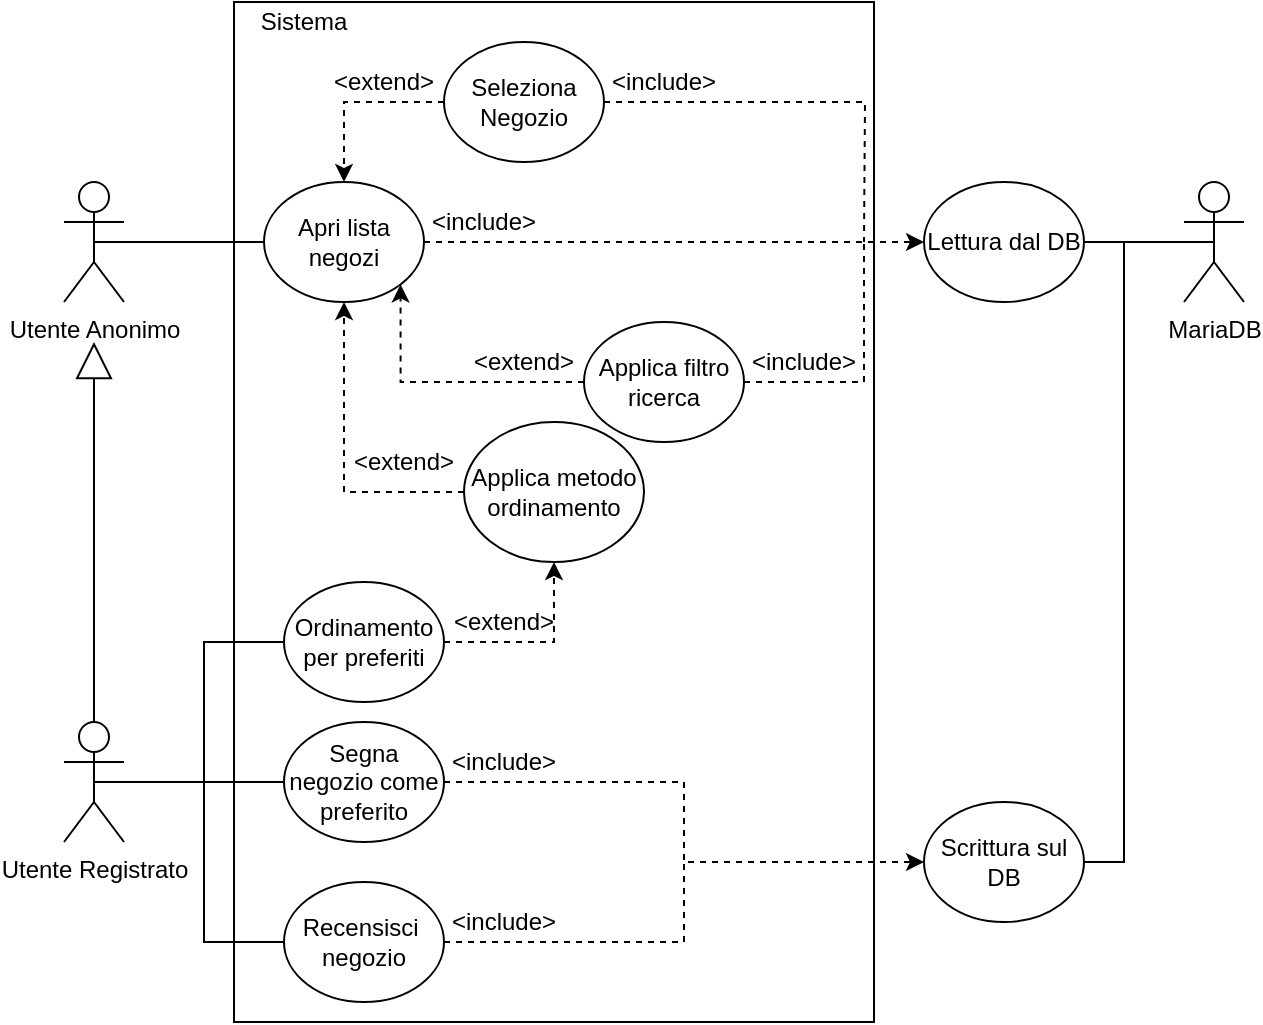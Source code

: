 <mxfile version="14.6.13" type="device"><diagram id="YrmtrR5xhW-ZRNekcNNf" name="Pagina-1"><mxGraphModel dx="745" dy="1783" grid="1" gridSize="10" guides="1" tooltips="1" connect="1" arrows="1" fold="1" page="1" pageScale="1" pageWidth="1169" pageHeight="827" math="0" shadow="0"><root><mxCell id="0"/><mxCell id="1" parent="0"/><mxCell id="XUO789_bz-ScpYC1_BGr-43" value="" style="rounded=0;whiteSpace=wrap;html=1;" parent="1" vertex="1"><mxGeometry x="145" y="-60" width="320" height="510" as="geometry"/></mxCell><mxCell id="XUO789_bz-ScpYC1_BGr-22" style="edgeStyle=orthogonalEdgeStyle;rounded=0;orthogonalLoop=1;jettySize=auto;html=1;exitX=0.5;exitY=0.5;exitDx=0;exitDy=0;exitPerimeter=0;endArrow=none;endFill=0;" parent="1" source="iA_5aMj8S0JRLhRl9lnd-1" target="XUO789_bz-ScpYC1_BGr-20" edge="1"><mxGeometry relative="1" as="geometry"/></mxCell><mxCell id="XUO789_bz-ScpYC1_BGr-46" style="edgeStyle=orthogonalEdgeStyle;rounded=0;orthogonalLoop=1;jettySize=auto;html=1;exitX=0.5;exitY=0.5;exitDx=0;exitDy=0;exitPerimeter=0;entryX=0;entryY=0.5;entryDx=0;entryDy=0;startArrow=none;startFill=0;endArrow=none;endFill=0;" parent="1" source="iA_5aMj8S0JRLhRl9lnd-1" target="XUO789_bz-ScpYC1_BGr-45" edge="1"><mxGeometry relative="1" as="geometry"/></mxCell><mxCell id="oSTi20pTnmw9TdRNloPQ-8" style="edgeStyle=orthogonalEdgeStyle;rounded=0;orthogonalLoop=1;jettySize=auto;html=1;exitX=0.5;exitY=0.5;exitDx=0;exitDy=0;exitPerimeter=0;startArrow=none;startFill=0;endArrow=none;endFill=0;" edge="1" parent="1" source="iA_5aMj8S0JRLhRl9lnd-1" target="oSTi20pTnmw9TdRNloPQ-5"><mxGeometry relative="1" as="geometry"><Array as="points"><mxPoint x="130" y="330"/><mxPoint x="130" y="260"/></Array></mxGeometry></mxCell><mxCell id="iA_5aMj8S0JRLhRl9lnd-1" value="Utente Registrato" style="shape=umlActor;verticalLabelPosition=bottom;verticalAlign=top;html=1;outlineConnect=0;" parent="1" vertex="1"><mxGeometry x="60" y="300" width="30" height="60" as="geometry"/></mxCell><mxCell id="XUO789_bz-ScpYC1_BGr-21" style="edgeStyle=orthogonalEdgeStyle;rounded=0;orthogonalLoop=1;jettySize=auto;html=1;exitX=0.5;exitY=0.5;exitDx=0;exitDy=0;exitPerimeter=0;endArrow=none;endFill=0;" parent="1" source="XUO789_bz-ScpYC1_BGr-11" target="XUO789_bz-ScpYC1_BGr-15" edge="1"><mxGeometry relative="1" as="geometry"/></mxCell><mxCell id="XUO789_bz-ScpYC1_BGr-11" value="Utente Anonimo" style="shape=umlActor;verticalLabelPosition=bottom;verticalAlign=top;html=1;outlineConnect=0;" parent="1" vertex="1"><mxGeometry x="60" y="30" width="30" height="60" as="geometry"/></mxCell><mxCell id="XUO789_bz-ScpYC1_BGr-14" value="" style="endArrow=block;endSize=16;endFill=0;html=1;exitX=0.5;exitY=0;exitDx=0;exitDy=0;exitPerimeter=0;" parent="1" source="iA_5aMj8S0JRLhRl9lnd-1" edge="1"><mxGeometry width="160" relative="1" as="geometry"><mxPoint x="320" y="240" as="sourcePoint"/><mxPoint x="75" y="110" as="targetPoint"/></mxGeometry></mxCell><mxCell id="XUO789_bz-ScpYC1_BGr-32" style="edgeStyle=orthogonalEdgeStyle;rounded=0;orthogonalLoop=1;jettySize=auto;html=1;exitX=1;exitY=0.5;exitDx=0;exitDy=0;dashed=1;startArrow=none;startFill=0;endArrow=classic;endFill=1;" parent="1" source="XUO789_bz-ScpYC1_BGr-15" target="XUO789_bz-ScpYC1_BGr-28" edge="1"><mxGeometry relative="1" as="geometry"/></mxCell><mxCell id="XUO789_bz-ScpYC1_BGr-15" value="Apri lista negozi" style="ellipse;whiteSpace=wrap;html=1;" parent="1" vertex="1"><mxGeometry x="160" y="30" width="80" height="60" as="geometry"/></mxCell><mxCell id="XUO789_bz-ScpYC1_BGr-16" value="MariaDB" style="shape=umlActor;verticalLabelPosition=bottom;verticalAlign=top;html=1;outlineConnect=0;" parent="1" vertex="1"><mxGeometry x="620" y="30" width="30" height="60" as="geometry"/></mxCell><mxCell id="XUO789_bz-ScpYC1_BGr-26" style="edgeStyle=orthogonalEdgeStyle;rounded=0;orthogonalLoop=1;jettySize=auto;html=1;exitX=0;exitY=0.5;exitDx=0;exitDy=0;entryX=1;entryY=1;entryDx=0;entryDy=0;dashed=1;startArrow=none;startFill=0;endArrow=classic;endFill=1;" parent="1" source="XUO789_bz-ScpYC1_BGr-17" target="XUO789_bz-ScpYC1_BGr-15" edge="1"><mxGeometry relative="1" as="geometry"/></mxCell><mxCell id="oSTi20pTnmw9TdRNloPQ-1" style="edgeStyle=orthogonalEdgeStyle;rounded=0;orthogonalLoop=1;jettySize=auto;html=1;exitX=1;exitY=0.5;exitDx=0;exitDy=0;dashed=1;startArrow=none;startFill=0;endArrow=none;endFill=0;" edge="1" parent="1" source="XUO789_bz-ScpYC1_BGr-17"><mxGeometry relative="1" as="geometry"><mxPoint x="460" y="60" as="targetPoint"/><Array as="points"><mxPoint x="460" y="130"/><mxPoint x="460" y="60"/></Array></mxGeometry></mxCell><mxCell id="XUO789_bz-ScpYC1_BGr-17" value="Applica filtro ricerca" style="ellipse;whiteSpace=wrap;html=1;" parent="1" vertex="1"><mxGeometry x="320" y="100" width="80" height="60" as="geometry"/></mxCell><mxCell id="oSTi20pTnmw9TdRNloPQ-4" style="edgeStyle=orthogonalEdgeStyle;rounded=0;orthogonalLoop=1;jettySize=auto;html=1;exitX=0;exitY=0.5;exitDx=0;exitDy=0;dashed=1;startArrow=none;startFill=0;endArrow=classic;endFill=1;" edge="1" parent="1" source="XUO789_bz-ScpYC1_BGr-18" target="XUO789_bz-ScpYC1_BGr-15"><mxGeometry relative="1" as="geometry"/></mxCell><mxCell id="XUO789_bz-ScpYC1_BGr-18" value="Applica metodo ordinamento" style="ellipse;whiteSpace=wrap;html=1;" parent="1" vertex="1"><mxGeometry x="260" y="150" width="90" height="70" as="geometry"/></mxCell><mxCell id="oSTi20pTnmw9TdRNloPQ-3" style="edgeStyle=orthogonalEdgeStyle;rounded=0;orthogonalLoop=1;jettySize=auto;html=1;exitX=0;exitY=0.5;exitDx=0;exitDy=0;dashed=1;startArrow=none;startFill=0;endArrow=classic;endFill=1;" edge="1" parent="1" source="XUO789_bz-ScpYC1_BGr-19" target="XUO789_bz-ScpYC1_BGr-15"><mxGeometry relative="1" as="geometry"/></mxCell><mxCell id="oSTi20pTnmw9TdRNloPQ-9" style="edgeStyle=orthogonalEdgeStyle;rounded=0;orthogonalLoop=1;jettySize=auto;html=1;exitX=1;exitY=0.5;exitDx=0;exitDy=0;startArrow=none;startFill=0;endArrow=none;endFill=0;dashed=1;" edge="1" parent="1" source="XUO789_bz-ScpYC1_BGr-19"><mxGeometry relative="1" as="geometry"><mxPoint x="460" y="60" as="targetPoint"/></mxGeometry></mxCell><mxCell id="XUO789_bz-ScpYC1_BGr-19" value="Seleziona Negozio" style="ellipse;whiteSpace=wrap;html=1;" parent="1" vertex="1"><mxGeometry x="250" y="-40" width="80" height="60" as="geometry"/></mxCell><mxCell id="XUO789_bz-ScpYC1_BGr-40" style="edgeStyle=orthogonalEdgeStyle;rounded=0;orthogonalLoop=1;jettySize=auto;html=1;exitX=1;exitY=0.5;exitDx=0;exitDy=0;dashed=1;startArrow=none;startFill=0;endArrow=classic;endFill=1;" parent="1" source="XUO789_bz-ScpYC1_BGr-20" target="XUO789_bz-ScpYC1_BGr-39" edge="1"><mxGeometry relative="1" as="geometry"/></mxCell><mxCell id="XUO789_bz-ScpYC1_BGr-20" value="Segna negozio come preferito" style="ellipse;whiteSpace=wrap;html=1;" parent="1" vertex="1"><mxGeometry x="170" y="300" width="80" height="60" as="geometry"/></mxCell><mxCell id="XUO789_bz-ScpYC1_BGr-24" value="&amp;lt;extend&amp;gt;" style="text;html=1;strokeColor=none;fillColor=none;align=center;verticalAlign=middle;whiteSpace=wrap;rounded=0;" parent="1" vertex="1"><mxGeometry x="200" y="-30" width="40" height="20" as="geometry"/></mxCell><mxCell id="XUO789_bz-ScpYC1_BGr-27" value="&amp;lt;extend&amp;gt;" style="text;html=1;strokeColor=none;fillColor=none;align=center;verticalAlign=middle;whiteSpace=wrap;rounded=0;" parent="1" vertex="1"><mxGeometry x="270" y="110" width="40" height="20" as="geometry"/></mxCell><mxCell id="XUO789_bz-ScpYC1_BGr-30" style="edgeStyle=orthogonalEdgeStyle;rounded=0;orthogonalLoop=1;jettySize=auto;html=1;exitX=1;exitY=0.5;exitDx=0;exitDy=0;entryX=0.5;entryY=0.5;entryDx=0;entryDy=0;entryPerimeter=0;startArrow=none;startFill=0;endArrow=none;endFill=0;" parent="1" source="XUO789_bz-ScpYC1_BGr-28" target="XUO789_bz-ScpYC1_BGr-16" edge="1"><mxGeometry relative="1" as="geometry"/></mxCell><mxCell id="XUO789_bz-ScpYC1_BGr-28" value="Lettura dal DB" style="ellipse;whiteSpace=wrap;html=1;" parent="1" vertex="1"><mxGeometry x="490" y="30" width="80" height="60" as="geometry"/></mxCell><mxCell id="XUO789_bz-ScpYC1_BGr-33" value="&amp;lt;include&amp;gt;" style="text;html=1;strokeColor=none;fillColor=none;align=center;verticalAlign=middle;whiteSpace=wrap;rounded=0;" parent="1" vertex="1"><mxGeometry x="250" y="40" width="40" height="20" as="geometry"/></mxCell><mxCell id="XUO789_bz-ScpYC1_BGr-34" value="&amp;lt;include&amp;gt;" style="text;html=1;strokeColor=none;fillColor=none;align=center;verticalAlign=middle;whiteSpace=wrap;rounded=0;" parent="1" vertex="1"><mxGeometry x="410" y="110" width="40" height="20" as="geometry"/></mxCell><mxCell id="XUO789_bz-ScpYC1_BGr-36" value="&amp;lt;extend&amp;gt;" style="text;html=1;strokeColor=none;fillColor=none;align=center;verticalAlign=middle;whiteSpace=wrap;rounded=0;" parent="1" vertex="1"><mxGeometry x="210" y="160" width="40" height="20" as="geometry"/></mxCell><mxCell id="XUO789_bz-ScpYC1_BGr-42" style="edgeStyle=orthogonalEdgeStyle;rounded=0;orthogonalLoop=1;jettySize=auto;html=1;exitX=1;exitY=0.5;exitDx=0;exitDy=0;entryX=0.5;entryY=0.5;entryDx=0;entryDy=0;entryPerimeter=0;startArrow=none;startFill=0;endArrow=none;endFill=0;" parent="1" source="XUO789_bz-ScpYC1_BGr-39" target="XUO789_bz-ScpYC1_BGr-16" edge="1"><mxGeometry relative="1" as="geometry"><Array as="points"><mxPoint x="590" y="370"/><mxPoint x="590" y="60"/></Array></mxGeometry></mxCell><mxCell id="XUO789_bz-ScpYC1_BGr-39" value="Scrittura sul DB" style="ellipse;whiteSpace=wrap;html=1;" parent="1" vertex="1"><mxGeometry x="490" y="340" width="80" height="60" as="geometry"/></mxCell><mxCell id="XUO789_bz-ScpYC1_BGr-41" value="&amp;lt;include&amp;gt;" style="text;html=1;strokeColor=none;fillColor=none;align=center;verticalAlign=middle;whiteSpace=wrap;rounded=0;" parent="1" vertex="1"><mxGeometry x="260" y="310" width="40" height="20" as="geometry"/></mxCell><mxCell id="XUO789_bz-ScpYC1_BGr-44" value="Sistema" style="text;html=1;strokeColor=none;fillColor=none;align=center;verticalAlign=middle;whiteSpace=wrap;rounded=0;" parent="1" vertex="1"><mxGeometry x="160" y="-60" width="40" height="20" as="geometry"/></mxCell><mxCell id="XUO789_bz-ScpYC1_BGr-48" style="edgeStyle=orthogonalEdgeStyle;rounded=0;orthogonalLoop=1;jettySize=auto;html=1;exitX=1;exitY=0.5;exitDx=0;exitDy=0;entryX=0;entryY=0.5;entryDx=0;entryDy=0;startArrow=none;startFill=0;endArrow=none;endFill=0;dashed=1;" parent="1" source="XUO789_bz-ScpYC1_BGr-45" target="XUO789_bz-ScpYC1_BGr-39" edge="1"><mxGeometry relative="1" as="geometry"/></mxCell><mxCell id="XUO789_bz-ScpYC1_BGr-45" value="Recensisci&amp;nbsp;&lt;br&gt;negozio" style="ellipse;whiteSpace=wrap;html=1;" parent="1" vertex="1"><mxGeometry x="170" y="380" width="80" height="60" as="geometry"/></mxCell><mxCell id="XUO789_bz-ScpYC1_BGr-49" value="&amp;lt;include&amp;gt;" style="text;html=1;strokeColor=none;fillColor=none;align=center;verticalAlign=middle;whiteSpace=wrap;rounded=0;" parent="1" vertex="1"><mxGeometry x="260" y="390" width="40" height="20" as="geometry"/></mxCell><mxCell id="oSTi20pTnmw9TdRNloPQ-6" style="edgeStyle=orthogonalEdgeStyle;rounded=0;orthogonalLoop=1;jettySize=auto;html=1;exitX=1;exitY=0.5;exitDx=0;exitDy=0;entryX=0.5;entryY=1;entryDx=0;entryDy=0;dashed=1;startArrow=none;startFill=0;endArrow=classic;endFill=1;" edge="1" parent="1" source="oSTi20pTnmw9TdRNloPQ-5" target="XUO789_bz-ScpYC1_BGr-18"><mxGeometry relative="1" as="geometry"/></mxCell><mxCell id="oSTi20pTnmw9TdRNloPQ-5" value="Ordinamento per preferiti" style="ellipse;whiteSpace=wrap;html=1;" vertex="1" parent="1"><mxGeometry x="170" y="230" width="80" height="60" as="geometry"/></mxCell><mxCell id="oSTi20pTnmw9TdRNloPQ-7" value="&amp;lt;extend&amp;gt;" style="text;html=1;strokeColor=none;fillColor=none;align=center;verticalAlign=middle;whiteSpace=wrap;rounded=0;" vertex="1" parent="1"><mxGeometry x="260" y="240" width="40" height="20" as="geometry"/></mxCell><mxCell id="oSTi20pTnmw9TdRNloPQ-10" value="&amp;lt;include&amp;gt;" style="text;html=1;strokeColor=none;fillColor=none;align=center;verticalAlign=middle;whiteSpace=wrap;rounded=0;" vertex="1" parent="1"><mxGeometry x="340" y="-30" width="40" height="20" as="geometry"/></mxCell></root></mxGraphModel></diagram></mxfile>